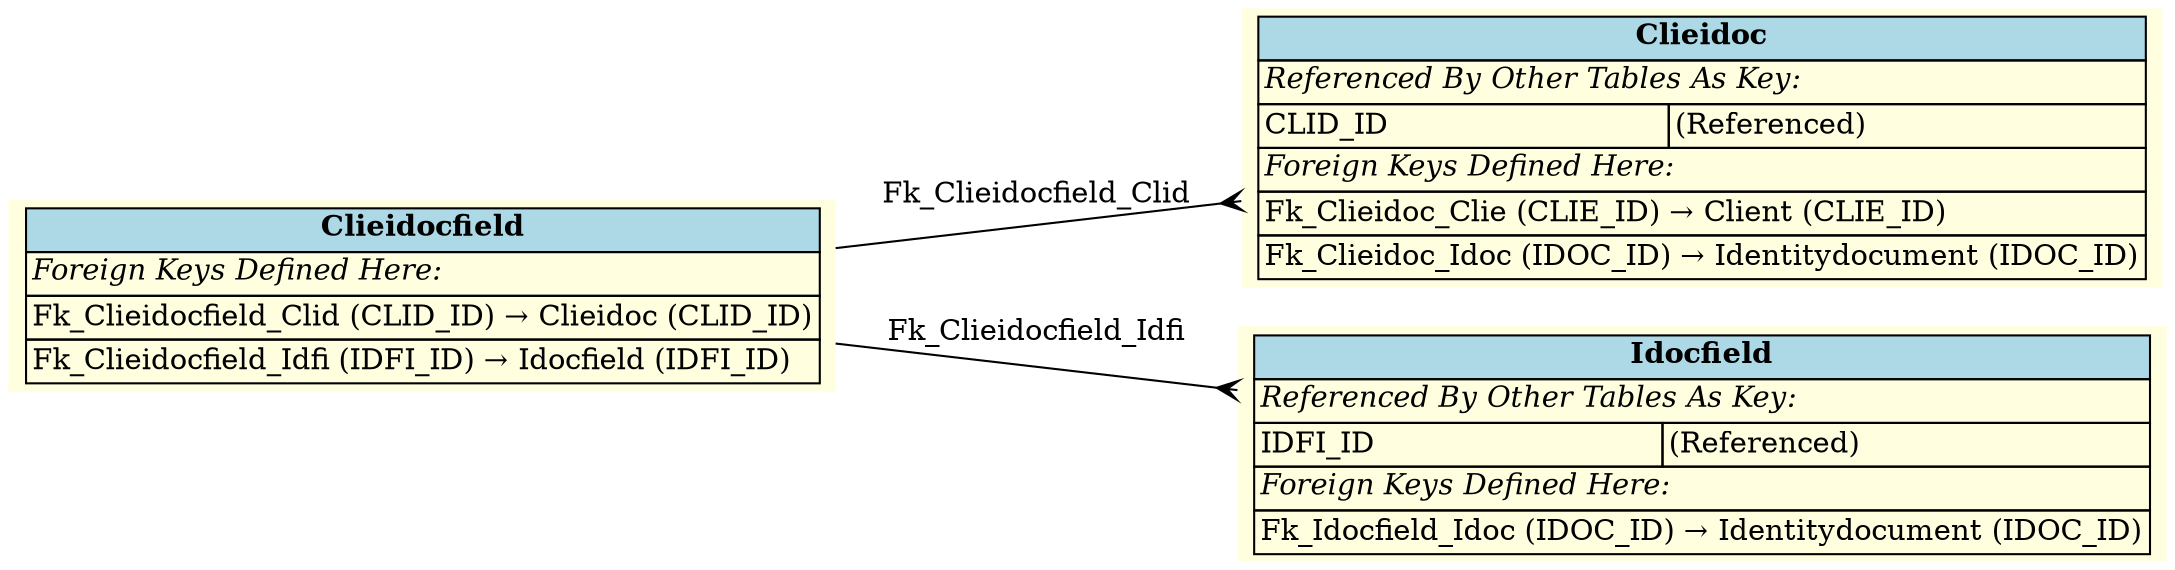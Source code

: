 digraph ERD {
  rankdir=LR;
  node [shape=plaintext, style=filled, fillcolor=lightyellow];
  edge [arrowhead=crow, arrowtail=none, dir=both, labelfontsize=10];

  "Clieidocfield" [
    label=<
    <TABLE BORDER="0" CELLBORDER="1" CELLSPACING="0" BGCOLOR="lightyellow">
      <TR><TD COLSPAN="2" BGCOLOR="lightblue"><B>Clieidocfield</B></TD></TR>
      <TR><TD COLSPAN="2" ALIGN="LEFT"><I>Foreign Keys Defined Here:</I></TD></TR>
      <TR><TD ALIGN="LEFT" COLSPAN="2">Fk_Clieidocfield_Clid (CLID_ID) &rarr; Clieidoc (CLID_ID)</TD></TR>
      <TR><TD ALIGN="LEFT" COLSPAN="2">Fk_Clieidocfield_Idfi (IDFI_ID) &rarr; Idocfield (IDFI_ID)</TD></TR>
    </TABLE>
    >
  ];

  "Clieidoc" [
    label=<
    <TABLE BORDER="0" CELLBORDER="1" CELLSPACING="0" BGCOLOR="lightyellow">
      <TR><TD COLSPAN="2" BGCOLOR="lightblue"><B>Clieidoc</B></TD></TR>
      <TR><TD COLSPAN="2" ALIGN="LEFT"><I>Referenced By Other Tables As Key:</I></TD></TR>
      <TR><TD ALIGN="LEFT">CLID_ID</TD><TD ALIGN="LEFT">(Referenced)</TD></TR>
      <TR><TD COLSPAN="2" ALIGN="LEFT"><I>Foreign Keys Defined Here:</I></TD></TR>
      <TR><TD ALIGN="LEFT" COLSPAN="2">Fk_Clieidoc_Clie (CLIE_ID) &rarr; Client (CLIE_ID)</TD></TR>
      <TR><TD ALIGN="LEFT" COLSPAN="2">Fk_Clieidoc_Idoc (IDOC_ID) &rarr; Identitydocument (IDOC_ID)</TD></TR>
    </TABLE>
    >
  ];

  "Idocfield" [
    label=<
    <TABLE BORDER="0" CELLBORDER="1" CELLSPACING="0" BGCOLOR="lightyellow">
      <TR><TD COLSPAN="2" BGCOLOR="lightblue"><B>Idocfield</B></TD></TR>
      <TR><TD COLSPAN="2" ALIGN="LEFT"><I>Referenced By Other Tables As Key:</I></TD></TR>
      <TR><TD ALIGN="LEFT">IDFI_ID</TD><TD ALIGN="LEFT">(Referenced)</TD></TR>
      <TR><TD COLSPAN="2" ALIGN="LEFT"><I>Foreign Keys Defined Here:</I></TD></TR>
      <TR><TD ALIGN="LEFT" COLSPAN="2">Fk_Idocfield_Idoc (IDOC_ID) &rarr; Identitydocument (IDOC_ID)</TD></TR>
    </TABLE>
    >
  ];

  "Clieidocfield" -> "Clieidoc" [label=" Fk_Clieidocfield_Clid "];
  "Clieidocfield" -> "Idocfield" [label=" Fk_Clieidocfield_Idfi "];
}
